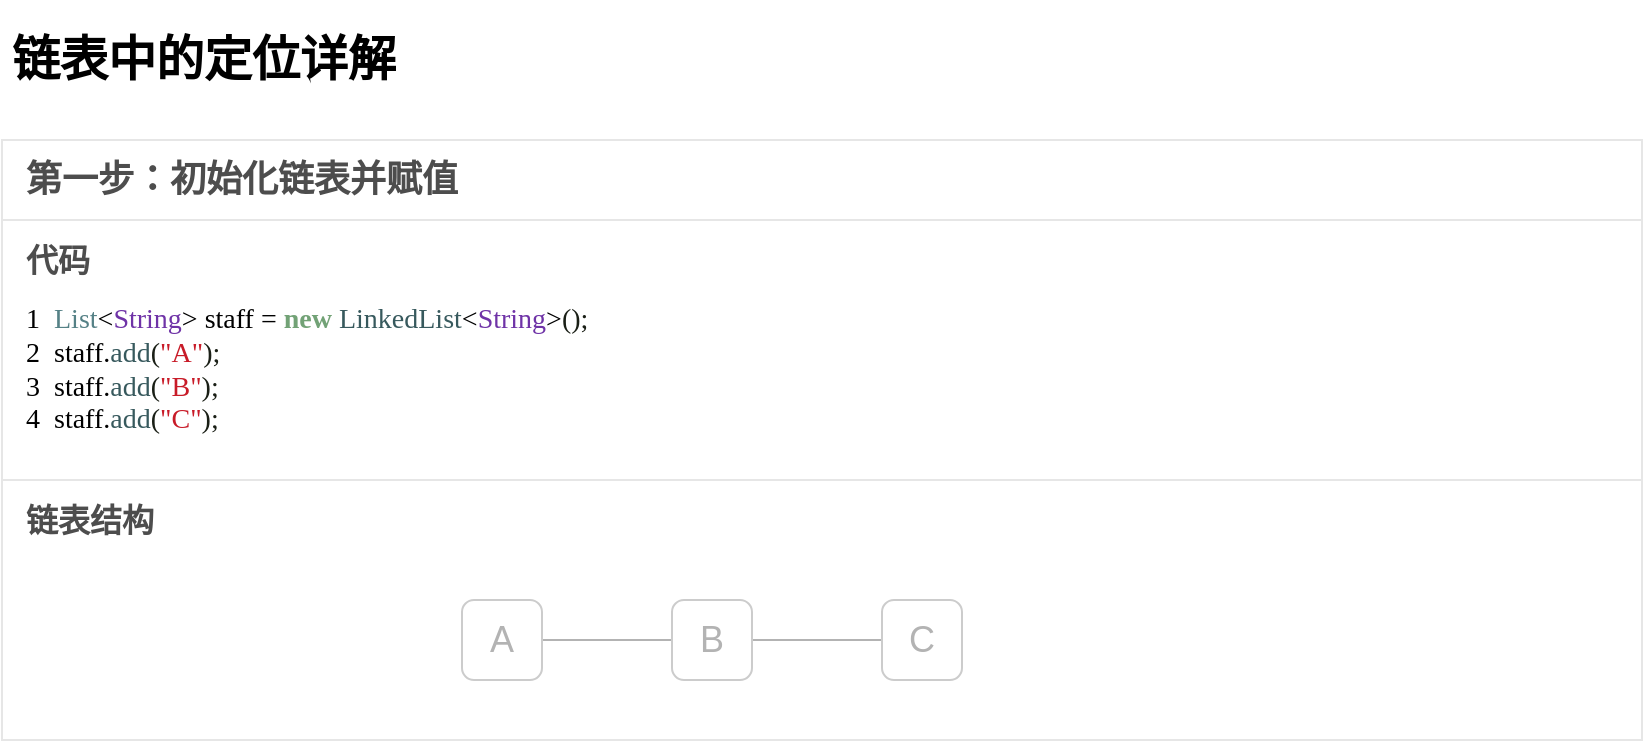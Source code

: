 <mxfile version="11.1.4" type="device"><diagram id="W3RQ6RzzjMSYz3hsEEtu" name="第 1 页"><mxGraphModel dx="1106" dy="784" grid="1" gridSize="10" guides="1" tooltips="1" connect="1" arrows="1" fold="1" page="1" pageScale="1" pageWidth="827" pageHeight="1169" math="0" shadow="0"><root><mxCell id="0"/><mxCell id="1" parent="0"/><mxCell id="7SkddYcQ12JWqPxKXjmv-7" value="" style="rounded=0;whiteSpace=wrap;html=1;fontSize=18;align=left;fontColor=#000000;strokeColor=#E6E6E6;" parent="1" vertex="1"><mxGeometry x="1" y="70" width="820" height="300" as="geometry"/></mxCell><mxCell id="7SkddYcQ12JWqPxKXjmv-1" value="&lt;h1&gt;链表中的定位详解&lt;/h1&gt;" style="text;html=1;strokeColor=none;fillColor=none;spacing=5;spacingTop=-20;whiteSpace=wrap;overflow=hidden;rounded=0;" parent="1" vertex="1"><mxGeometry x="1" y="10" width="210" height="40" as="geometry"/></mxCell><mxCell id="7SkddYcQ12JWqPxKXjmv-3" value="第一步：初始化链表并赋值" style="text;html=1;strokeColor=none;fillColor=none;align=left;verticalAlign=middle;whiteSpace=wrap;rounded=0;fontSize=18;fontStyle=1;fontColor=#4D4D4D;" parent="1" vertex="1"><mxGeometry x="11" y="80" width="240" height="20" as="geometry"/></mxCell><mxCell id="7SkddYcQ12JWqPxKXjmv-11" value="" style="rounded=0;whiteSpace=wrap;html=1;fontSize=18;align=left;fontColor=#000000;strokeColor=#E6E6E6;" parent="1" vertex="1"><mxGeometry x="1" y="110" width="820" height="130" as="geometry"/></mxCell><mxCell id="7SkddYcQ12JWqPxKXjmv-16" style="edgeStyle=orthogonalEdgeStyle;rounded=0;orthogonalLoop=1;jettySize=auto;html=1;exitX=1;exitY=0.5;exitDx=0;exitDy=0;entryX=0;entryY=0.5;entryDx=0;entryDy=0;strokeColor=#B3B3B3;fontSize=18;fontColor=#999999;endArrow=none;endFill=0;" parent="1" source="7SkddYcQ12JWqPxKXjmv-12" target="7SkddYcQ12JWqPxKXjmv-13" edge="1"><mxGeometry relative="1" as="geometry"/></mxCell><mxCell id="7SkddYcQ12JWqPxKXjmv-12" value="A" style="rounded=1;whiteSpace=wrap;html=1;strokeColor=#CCCCCC;fontSize=18;fontColor=#B3B3B3;align=center;" parent="1" vertex="1"><mxGeometry x="231" y="300" width="40" height="40" as="geometry"/></mxCell><mxCell id="7SkddYcQ12JWqPxKXjmv-17" style="edgeStyle=orthogonalEdgeStyle;rounded=0;orthogonalLoop=1;jettySize=auto;html=1;exitX=1;exitY=0.5;exitDx=0;exitDy=0;entryX=0;entryY=0.5;entryDx=0;entryDy=0;strokeColor=#B3B3B3;fontSize=18;fontColor=#999999;endArrow=none;endFill=0;" parent="1" source="7SkddYcQ12JWqPxKXjmv-13" target="7SkddYcQ12JWqPxKXjmv-14" edge="1"><mxGeometry relative="1" as="geometry"/></mxCell><mxCell id="7SkddYcQ12JWqPxKXjmv-13" value="B" style="rounded=1;whiteSpace=wrap;html=1;strokeColor=#CCCCCC;fontSize=18;fontColor=#B3B3B3;align=center;" parent="1" vertex="1"><mxGeometry x="336" y="300" width="40" height="40" as="geometry"/></mxCell><mxCell id="7SkddYcQ12JWqPxKXjmv-14" value="C" style="rounded=1;whiteSpace=wrap;html=1;strokeColor=#CCCCCC;fontSize=18;fontColor=#B3B3B3;align=center;" parent="1" vertex="1"><mxGeometry x="441" y="300" width="40" height="40" as="geometry"/></mxCell><mxCell id="7SkddYcQ12JWqPxKXjmv-15" value="链表结构" style="text;html=1;strokeColor=none;fillColor=none;align=left;verticalAlign=middle;whiteSpace=wrap;rounded=0;fontSize=16;fontStyle=1;fontColor=#4D4D4D;" parent="1" vertex="1"><mxGeometry x="11" y="250" width="80" height="20" as="geometry"/></mxCell><mxCell id="7SkddYcQ12JWqPxKXjmv-9" value="&lt;pre style=&quot;background-color: rgb(255 , 255 , 255) ; font-family: &amp;#34;menlo&amp;#34; ; font-size: 10.5pt&quot;&gt;1&lt;span style=&quot;color: #558186&quot;&gt;  List&lt;/span&gt;&amp;lt;&lt;span style=&quot;color: #6f33a7&quot;&gt;String&lt;/span&gt;&amp;gt; staff = &lt;span style=&quot;color: #72a276 ; font-weight: bold&quot;&gt;new &lt;/span&gt;&lt;span style=&quot;color: #37595d&quot;&gt;LinkedList&lt;/span&gt;&amp;lt;&lt;span style=&quot;color: #6f33a7&quot;&gt;String&lt;/span&gt;&amp;gt;&lt;span style=&quot;color: #1a1f16&quot;&gt;();&lt;br&gt;&lt;/span&gt;2  staff.&lt;span style=&quot;color: #37595d&quot;&gt;add&lt;/span&gt;&lt;span style=&quot;color: #1a1f16&quot;&gt;(&lt;/span&gt;&lt;span style=&quot;color: #c81b28&quot;&gt;&quot;A&quot;&lt;/span&gt;&lt;span style=&quot;color: #1a1f16&quot;&gt;);&lt;br&gt;&lt;/span&gt;3  staff.&lt;span style=&quot;color: #37595d&quot;&gt;add&lt;/span&gt;&lt;span style=&quot;color: #1a1f16&quot;&gt;(&lt;/span&gt;&lt;span style=&quot;color: #c81b28&quot;&gt;&quot;B&quot;&lt;/span&gt;&lt;span style=&quot;color: #1a1f16&quot;&gt;);&lt;br&gt;&lt;/span&gt;4  staff.&lt;span style=&quot;color: #37595d&quot;&gt;add&lt;/span&gt;&lt;span style=&quot;color: #1a1f16&quot;&gt;(&lt;/span&gt;&lt;span style=&quot;color: #c81b28&quot;&gt;&quot;C&quot;&lt;/span&gt;&lt;span style=&quot;color: #1a1f16&quot;&gt;);&lt;/span&gt;&lt;/pre&gt;" style="text;html=1;strokeColor=none;fillColor=none;align=left;verticalAlign=middle;whiteSpace=wrap;rounded=0;fontSize=18;fontColor=#000000;" parent="1" vertex="1"><mxGeometry x="11" y="150" width="410" height="70" as="geometry"/></mxCell><mxCell id="7SkddYcQ12JWqPxKXjmv-18" value="代码" style="text;html=1;strokeColor=none;fillColor=none;align=left;verticalAlign=middle;whiteSpace=wrap;rounded=0;fontSize=16;fontStyle=1;fontColor=#4D4D4D;" parent="1" vertex="1"><mxGeometry x="11" y="120" width="80" height="20" as="geometry"/></mxCell></root></mxGraphModel></diagram></mxfile>